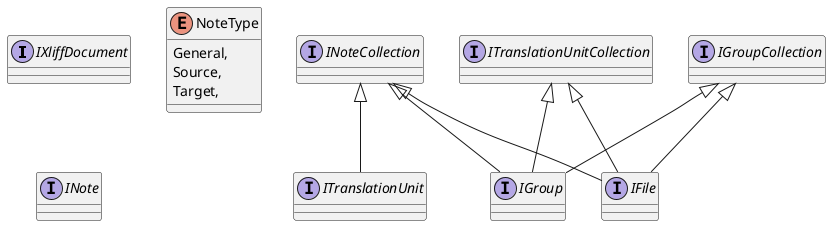 @startuml
interface IXliffDocument {
}
enum NoteType {
    General,
    Source,
    Target,
}
interface INote {
}
interface INoteCollection {
}
interface IFile {
}
interface ITranslationUnit {
}
interface ITranslationUnitCollection {
}
interface IGroup {
}
interface IGroupCollection {
}
IGroupCollection <|-- IFile
ITranslationUnitCollection <|-- IFile
INoteCollection <|-- IFile
INoteCollection <|-- ITranslationUnit
IGroupCollection <|-- IGroup
INoteCollection <|-- IGroup
ITranslationUnitCollection <|-- IGroup
@enduml
